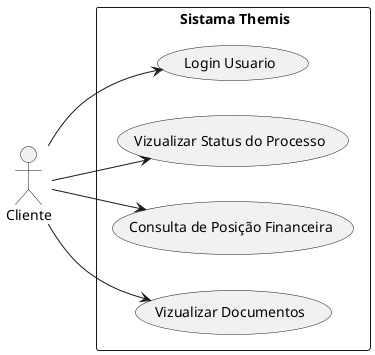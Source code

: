 @startuml

left to right direction
 
actor "Cliente" as Cliente

 
rectangle " Sistama Themis"{
    
    usecase "Login Usuario" as UC1
    usecase "Vizualizar Status do Processo" as UC2
    usecase "Consulta de Posição Financeira" as UC3
    usecase "Vizualizar Documentos" as UC4 
     
}
Cliente --> UC1
Cliente --> UC2
Cliente --> UC3
Cliente --> UC4

 
@enduml
